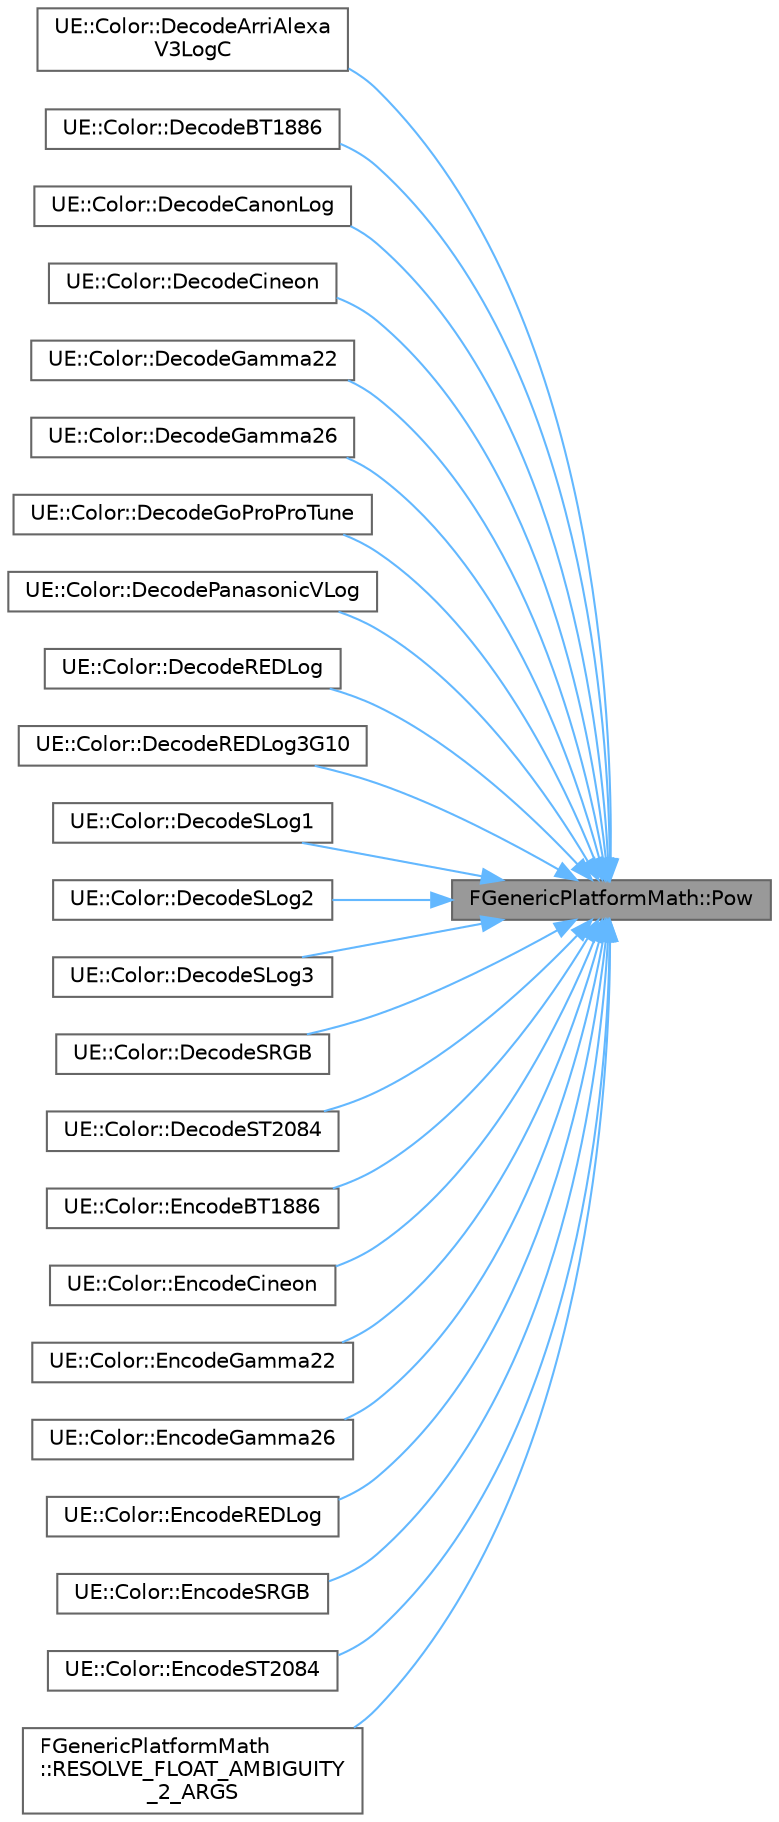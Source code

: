digraph "FGenericPlatformMath::Pow"
{
 // INTERACTIVE_SVG=YES
 // LATEX_PDF_SIZE
  bgcolor="transparent";
  edge [fontname=Helvetica,fontsize=10,labelfontname=Helvetica,labelfontsize=10];
  node [fontname=Helvetica,fontsize=10,shape=box,height=0.2,width=0.4];
  rankdir="RL";
  Node1 [id="Node000001",label="FGenericPlatformMath::Pow",height=0.2,width=0.4,color="gray40", fillcolor="grey60", style="filled", fontcolor="black",tooltip=" "];
  Node1 -> Node2 [id="edge1_Node000001_Node000002",dir="back",color="steelblue1",style="solid",tooltip=" "];
  Node2 [id="Node000002",label="UE::Color::DecodeArriAlexa\lV3LogC",height=0.2,width=0.4,color="grey40", fillcolor="white", style="filled",URL="$d1/d2e/namespaceUE_1_1Color.html#af4976bc564e523351c00586a147ddffc",tooltip="Decode value with an ARRI Alexa LogC encoding."];
  Node1 -> Node3 [id="edge2_Node000001_Node000003",dir="back",color="steelblue1",style="solid",tooltip=" "];
  Node3 [id="Node000003",label="UE::Color::DecodeBT1886",height=0.2,width=0.4,color="grey40", fillcolor="white", style="filled",URL="$d1/d2e/namespaceUE_1_1Color.html#a5199181770b88536b0eab697c1c8ff1f",tooltip="Decode value with an ITU-R BT.1886 encoding."];
  Node1 -> Node4 [id="edge3_Node000001_Node000004",dir="back",color="steelblue1",style="solid",tooltip=" "];
  Node4 [id="Node000004",label="UE::Color::DecodeCanonLog",height=0.2,width=0.4,color="grey40", fillcolor="white", style="filled",URL="$d1/d2e/namespaceUE_1_1Color.html#affa3dbbacbb958e24315a8af13a906bd",tooltip="Decode value with a Canon Log encoding."];
  Node1 -> Node5 [id="edge4_Node000001_Node000005",dir="back",color="steelblue1",style="solid",tooltip=" "];
  Node5 [id="Node000005",label="UE::Color::DecodeCineon",height=0.2,width=0.4,color="grey40", fillcolor="white", style="filled",URL="$d1/d2e/namespaceUE_1_1Color.html#a254bf83beb8c7e15e53ecad1dbb01d9c",tooltip="Decode value with a Cineon encoding."];
  Node1 -> Node6 [id="edge5_Node000001_Node000006",dir="back",color="steelblue1",style="solid",tooltip=" "];
  Node6 [id="Node000006",label="UE::Color::DecodeGamma22",height=0.2,width=0.4,color="grey40", fillcolor="white", style="filled",URL="$d1/d2e/namespaceUE_1_1Color.html#a94ab9222fe010dbb23d2a732f1f56c39",tooltip="Decode value with a Gamma 2.2 encoding."];
  Node1 -> Node7 [id="edge6_Node000001_Node000007",dir="back",color="steelblue1",style="solid",tooltip=" "];
  Node7 [id="Node000007",label="UE::Color::DecodeGamma26",height=0.2,width=0.4,color="grey40", fillcolor="white", style="filled",URL="$d1/d2e/namespaceUE_1_1Color.html#a81807811e9f77e891e953c24fcf9e568",tooltip="Decode value with a Gamma 2.6 encoding."];
  Node1 -> Node8 [id="edge7_Node000001_Node000008",dir="back",color="steelblue1",style="solid",tooltip=" "];
  Node8 [id="Node000008",label="UE::Color::DecodeGoProProTune",height=0.2,width=0.4,color="grey40", fillcolor="white", style="filled",URL="$d1/d2e/namespaceUE_1_1Color.html#a522bdeac75432fed567f8719fb2af4aa",tooltip="Decode value with a GoPro ProTune encoding."];
  Node1 -> Node9 [id="edge8_Node000001_Node000009",dir="back",color="steelblue1",style="solid",tooltip=" "];
  Node9 [id="Node000009",label="UE::Color::DecodePanasonicVLog",height=0.2,width=0.4,color="grey40", fillcolor="white", style="filled",URL="$d1/d2e/namespaceUE_1_1Color.html#a263be746e5cc076ec702f45611bcd2f3",tooltip="Decode value with a Panasonic V-Log encoding."];
  Node1 -> Node10 [id="edge9_Node000001_Node000010",dir="back",color="steelblue1",style="solid",tooltip=" "];
  Node10 [id="Node000010",label="UE::Color::DecodeREDLog",height=0.2,width=0.4,color="grey40", fillcolor="white", style="filled",URL="$d1/d2e/namespaceUE_1_1Color.html#ae9eda4abb63b56096eb047c4f8c7dfb8",tooltip="Decode value with a RED Log encoding."];
  Node1 -> Node11 [id="edge10_Node000001_Node000011",dir="back",color="steelblue1",style="solid",tooltip=" "];
  Node11 [id="Node000011",label="UE::Color::DecodeREDLog3G10",height=0.2,width=0.4,color="grey40", fillcolor="white", style="filled",URL="$d1/d2e/namespaceUE_1_1Color.html#ace92ace4554ecfa488219d952e16b02d",tooltip="Decode value with a RED Log3G10 encoding."];
  Node1 -> Node12 [id="edge11_Node000001_Node000012",dir="back",color="steelblue1",style="solid",tooltip=" "];
  Node12 [id="Node000012",label="UE::Color::DecodeSLog1",height=0.2,width=0.4,color="grey40", fillcolor="white", style="filled",URL="$d1/d2e/namespaceUE_1_1Color.html#a7764cabe84435454eac562291e947f25",tooltip="Decode value with a Sony S-Log1 encoding."];
  Node1 -> Node13 [id="edge12_Node000001_Node000013",dir="back",color="steelblue1",style="solid",tooltip=" "];
  Node13 [id="Node000013",label="UE::Color::DecodeSLog2",height=0.2,width=0.4,color="grey40", fillcolor="white", style="filled",URL="$d1/d2e/namespaceUE_1_1Color.html#a225dfc227bbbf0b736b47166feddc7b8",tooltip="Decode value with a Sony S-Log2 encoding."];
  Node1 -> Node14 [id="edge13_Node000001_Node000014",dir="back",color="steelblue1",style="solid",tooltip=" "];
  Node14 [id="Node000014",label="UE::Color::DecodeSLog3",height=0.2,width=0.4,color="grey40", fillcolor="white", style="filled",URL="$d1/d2e/namespaceUE_1_1Color.html#af9689c6f3ddc4f5cf2fe689dd5fe6617",tooltip="Decode value with a Sony S-Log3 encoding."];
  Node1 -> Node15 [id="edge14_Node000001_Node000015",dir="back",color="steelblue1",style="solid",tooltip=" "];
  Node15 [id="Node000015",label="UE::Color::DecodeSRGB",height=0.2,width=0.4,color="grey40", fillcolor="white", style="filled",URL="$d1/d2e/namespaceUE_1_1Color.html#a8be61894b12f2c91a3832dff43f7e822",tooltip="Decode value with an sRGB encoding."];
  Node1 -> Node16 [id="edge15_Node000001_Node000016",dir="back",color="steelblue1",style="solid",tooltip=" "];
  Node16 [id="Node000016",label="UE::Color::DecodeST2084",height=0.2,width=0.4,color="grey40", fillcolor="white", style="filled",URL="$d1/d2e/namespaceUE_1_1Color.html#a0509685e5326f8eb8c8f92932459a835",tooltip="Decode value with a SMPTE ST 2084:2014 encoding."];
  Node1 -> Node17 [id="edge16_Node000001_Node000017",dir="back",color="steelblue1",style="solid",tooltip=" "];
  Node17 [id="Node000017",label="UE::Color::EncodeBT1886",height=0.2,width=0.4,color="grey40", fillcolor="white", style="filled",URL="$d1/d2e/namespaceUE_1_1Color.html#a1f8e48e41f5318af2cb89e372f30a9b8",tooltip="Encode value to ITU-R BT.1886."];
  Node1 -> Node18 [id="edge17_Node000001_Node000018",dir="back",color="steelblue1",style="solid",tooltip=" "];
  Node18 [id="Node000018",label="UE::Color::EncodeCineon",height=0.2,width=0.4,color="grey40", fillcolor="white", style="filled",URL="$d1/d2e/namespaceUE_1_1Color.html#a193348058e73ed63809d342a57067627",tooltip="Encode value to Cineon."];
  Node1 -> Node19 [id="edge18_Node000001_Node000019",dir="back",color="steelblue1",style="solid",tooltip=" "];
  Node19 [id="Node000019",label="UE::Color::EncodeGamma22",height=0.2,width=0.4,color="grey40", fillcolor="white", style="filled",URL="$d1/d2e/namespaceUE_1_1Color.html#a08938860c36964d127b78f7110d8db7e",tooltip="Encode value to Gamma 2.2."];
  Node1 -> Node20 [id="edge19_Node000001_Node000020",dir="back",color="steelblue1",style="solid",tooltip=" "];
  Node20 [id="Node000020",label="UE::Color::EncodeGamma26",height=0.2,width=0.4,color="grey40", fillcolor="white", style="filled",URL="$d1/d2e/namespaceUE_1_1Color.html#a1bd6c5aeffba2de5ac6f7fbe8dd17559",tooltip="Encode value to Gamma 2.6."];
  Node1 -> Node21 [id="edge20_Node000001_Node000021",dir="back",color="steelblue1",style="solid",tooltip=" "];
  Node21 [id="Node000021",label="UE::Color::EncodeREDLog",height=0.2,width=0.4,color="grey40", fillcolor="white", style="filled",URL="$d1/d2e/namespaceUE_1_1Color.html#a513e0840a03e59bc5e9220715bee60aa",tooltip="Encode value to RED Log."];
  Node1 -> Node22 [id="edge21_Node000001_Node000022",dir="back",color="steelblue1",style="solid",tooltip=" "];
  Node22 [id="Node000022",label="UE::Color::EncodeSRGB",height=0.2,width=0.4,color="grey40", fillcolor="white", style="filled",URL="$d1/d2e/namespaceUE_1_1Color.html#aab7328e50476facfe332700e1fd508e9",tooltip="Encode value to sRGB."];
  Node1 -> Node23 [id="edge22_Node000001_Node000023",dir="back",color="steelblue1",style="solid",tooltip=" "];
  Node23 [id="Node000023",label="UE::Color::EncodeST2084",height=0.2,width=0.4,color="grey40", fillcolor="white", style="filled",URL="$d1/d2e/namespaceUE_1_1Color.html#ad95758304eadcd25ac32b4fff7a34994",tooltip="Encode value to SMPTE ST 2084:2014."];
  Node1 -> Node24 [id="edge23_Node000001_Node000024",dir="back",color="steelblue1",style="solid",tooltip=" "];
  Node24 [id="Node000024",label="FGenericPlatformMath\l::RESOLVE_FLOAT_AMBIGUITY\l_2_ARGS",height=0.2,width=0.4,color="grey40", fillcolor="white", style="filled",URL="$dd/d7b/structFGenericPlatformMath.html#a4f3def677d66e15297644de0c6c55020",tooltip=" "];
}
